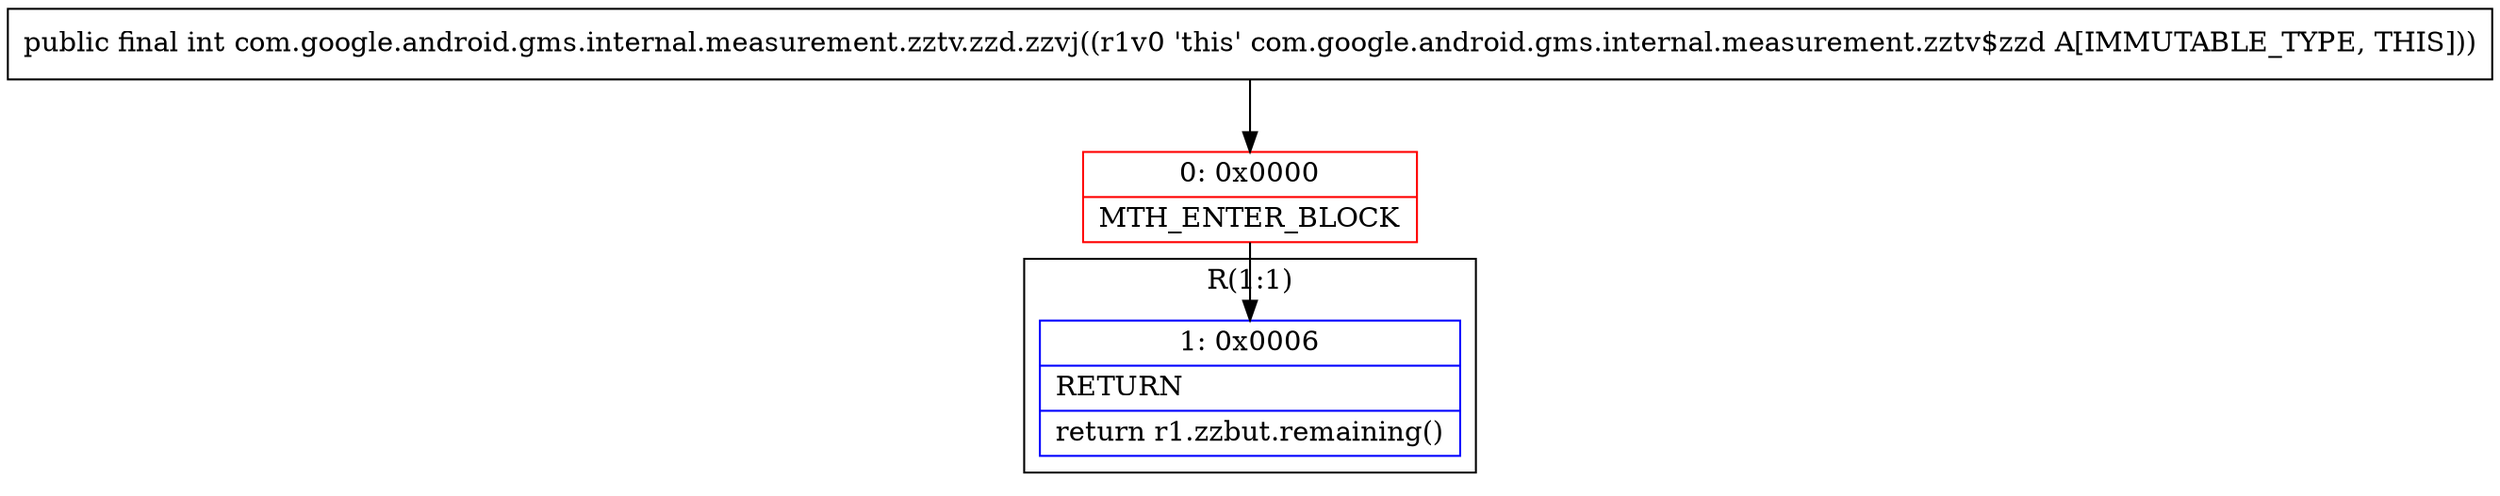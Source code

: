 digraph "CFG forcom.google.android.gms.internal.measurement.zztv.zzd.zzvj()I" {
subgraph cluster_Region_1684791081 {
label = "R(1:1)";
node [shape=record,color=blue];
Node_1 [shape=record,label="{1\:\ 0x0006|RETURN\l|return r1.zzbut.remaining()\l}"];
}
Node_0 [shape=record,color=red,label="{0\:\ 0x0000|MTH_ENTER_BLOCK\l}"];
MethodNode[shape=record,label="{public final int com.google.android.gms.internal.measurement.zztv.zzd.zzvj((r1v0 'this' com.google.android.gms.internal.measurement.zztv$zzd A[IMMUTABLE_TYPE, THIS])) }"];
MethodNode -> Node_0;
Node_0 -> Node_1;
}

